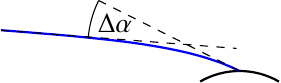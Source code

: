 \documentclass{standalone}

\usepackage{pgfplots}
\usepackage{tikz}
\usepackage{xcolor}
\usepackage{txfonts}

%used for drawing n(r)-Area
\definecolor{lGray}{gray}{0.8}
\definecolor{llGray}{gray}{0.9}
\usepgfplotslibrary{fillbetween}

\tikzset{
  ring shading/.code args={from #1 at #2 to #3 at #4}{
    \def\colin{#1}
    \def\radin{#2}
    \def\colout{#3}
    \def\radout{#4}
    \pgfmathsetmacro{\proportion}{\radin/\radout}
    \pgfmathsetmacro{\outer}{.8818cm}
    \pgfmathsetmacro{\inner}{.8818cm*\proportion}
    \pgfmathsetmacro{\innerlow}{\inner-0.01pt}
    \pgfdeclareradialshading{ring}{\pgfpoint{0cm}{0cm}}%
    {
      color(0pt)=(white);
      color(\innerlow)=(white);
      color(\inner)=(#1);
      color(\outer)=(#3)
    }
    \pgfkeysalso{/tikz/shading=ring}
  },
}

\begin{document}

\begin{tikzpicture}
    \draw [thick] (60:1) arc (60:120:1);
    \draw [blue, thick] plot [smooth] coordinates {(0.0,1.0)(-0.029,1.014)(-0.059,1.028)(-0.09,1.043)(-0.122,1.057)(-0.156,1.071)(-0.192,1.086)(-0.228,1.1)(-0.267,1.114)(-0.306,1.128)(-0.347,1.142)(-0.389,1.156)(-0.433,1.17)(-0.479,1.183)(-0.527,1.197)(-0.577,1.21)(-0.629,1.224)(-0.684,1.237)(-0.741,1.25)(-0.801,1.263)(-0.864,1.276)(-0.93,1.289)(-1.0,1.302)(-1.074,1.315)(-1.153,1.328)(-1.236,1.341)(-1.326,1.354)(-1.421,1.367)(-1.523,1.38)(-1.634,1.393)(-1.754,1.406)(-1.884,1.42)(-2.026,1.434)(-2.183,1.449)(-2.356,1.464)(-2.55,1.48)(-2.769,1.498)(-3.028,1.518)};
    \draw [dashed] (0,1) -- ++(153.43:2);
    \draw [dashed] (-3.028,1.518) -- ++(-4.417:3);
    \draw (133.356:2.606) arc (153.43:175.583:1.3) node [above right, yshift=-0.5mm] {$\Delta \alpha$}; 
\end{tikzpicture}

\end{document}
